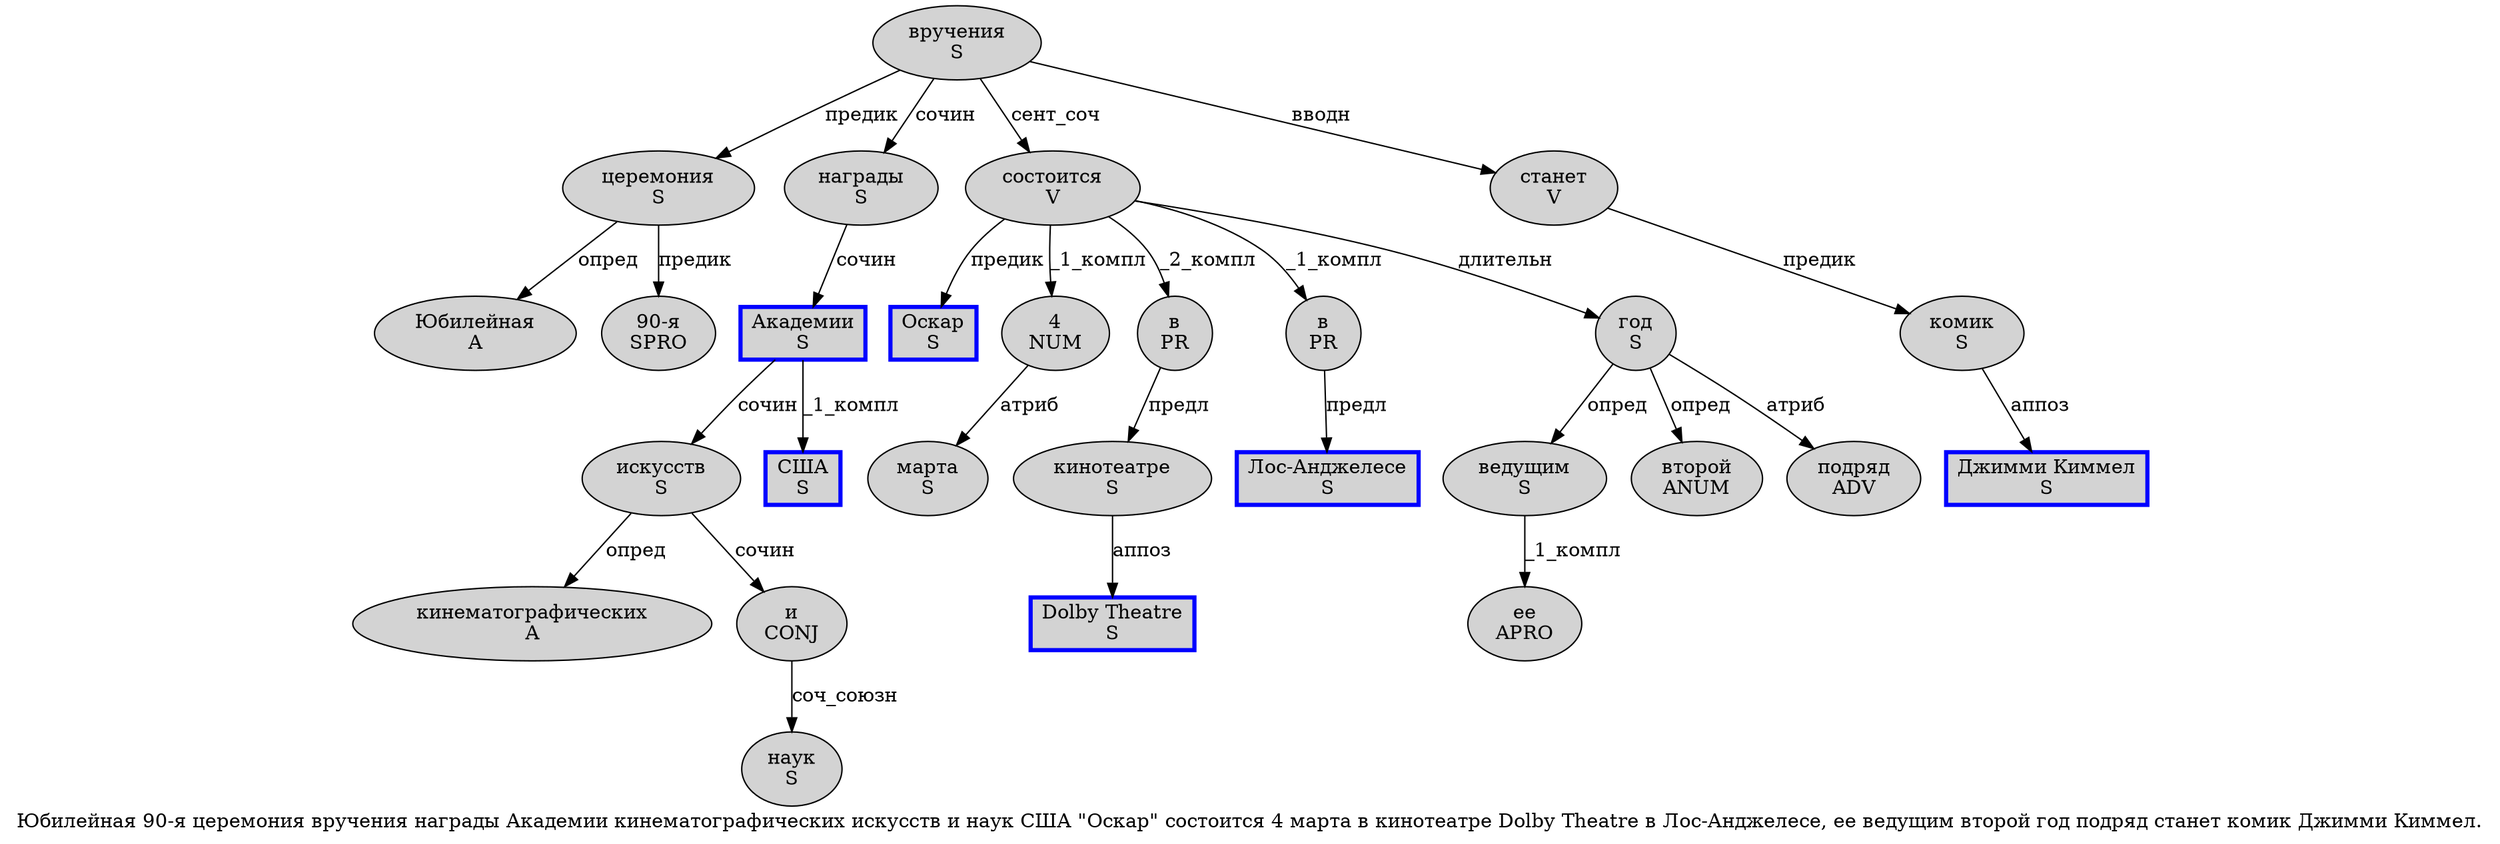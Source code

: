 digraph SENTENCE_1416 {
	graph [label="Юбилейная 90-я церемония вручения награды Академии кинематографических искусств и наук США \"Оскар\" состоится 4 марта в кинотеатре Dolby Theatre в Лос-Анджелесе, ее ведущим второй год подряд станет комик Джимми Киммел."]
	node [style=filled]
		0 [label="Юбилейная
A" color="" fillcolor=lightgray penwidth=1 shape=ellipse]
		1 [label="90-я
SPRO" color="" fillcolor=lightgray penwidth=1 shape=ellipse]
		2 [label="церемония
S" color="" fillcolor=lightgray penwidth=1 shape=ellipse]
		3 [label="вручения
S" color="" fillcolor=lightgray penwidth=1 shape=ellipse]
		4 [label="награды
S" color="" fillcolor=lightgray penwidth=1 shape=ellipse]
		5 [label="Академии
S" color=blue fillcolor=lightgray penwidth=3 shape=box]
		6 [label="кинематографических
A" color="" fillcolor=lightgray penwidth=1 shape=ellipse]
		7 [label="искусств
S" color="" fillcolor=lightgray penwidth=1 shape=ellipse]
		8 [label="и
CONJ" color="" fillcolor=lightgray penwidth=1 shape=ellipse]
		9 [label="наук
S" color="" fillcolor=lightgray penwidth=1 shape=ellipse]
		10 [label="США
S" color=blue fillcolor=lightgray penwidth=3 shape=box]
		12 [label="Оскар
S" color=blue fillcolor=lightgray penwidth=3 shape=box]
		14 [label="состоится
V" color="" fillcolor=lightgray penwidth=1 shape=ellipse]
		15 [label="4
NUM" color="" fillcolor=lightgray penwidth=1 shape=ellipse]
		16 [label="марта
S" color="" fillcolor=lightgray penwidth=1 shape=ellipse]
		17 [label="в
PR" color="" fillcolor=lightgray penwidth=1 shape=ellipse]
		18 [label="кинотеатре
S" color="" fillcolor=lightgray penwidth=1 shape=ellipse]
		19 [label="Dolby Theatre
S" color=blue fillcolor=lightgray penwidth=3 shape=box]
		20 [label="в
PR" color="" fillcolor=lightgray penwidth=1 shape=ellipse]
		21 [label="Лос-Анджелесе
S" color=blue fillcolor=lightgray penwidth=3 shape=box]
		23 [label="ее
APRO" color="" fillcolor=lightgray penwidth=1 shape=ellipse]
		24 [label="ведущим
S" color="" fillcolor=lightgray penwidth=1 shape=ellipse]
		25 [label="второй
ANUM" color="" fillcolor=lightgray penwidth=1 shape=ellipse]
		26 [label="год
S" color="" fillcolor=lightgray penwidth=1 shape=ellipse]
		27 [label="подряд
ADV" color="" fillcolor=lightgray penwidth=1 shape=ellipse]
		28 [label="станет
V" color="" fillcolor=lightgray penwidth=1 shape=ellipse]
		29 [label="комик
S" color="" fillcolor=lightgray penwidth=1 shape=ellipse]
		30 [label="Джимми Киммел
S" color=blue fillcolor=lightgray penwidth=3 shape=box]
			29 -> 30 [label="аппоз"]
			18 -> 19 [label="аппоз"]
			4 -> 5 [label="сочин"]
			24 -> 23 [label="_1_компл"]
			8 -> 9 [label="соч_союзн"]
			17 -> 18 [label="предл"]
			3 -> 2 [label="предик"]
			3 -> 4 [label="сочин"]
			3 -> 14 [label="сент_соч"]
			3 -> 28 [label="вводн"]
			20 -> 21 [label="предл"]
			15 -> 16 [label="атриб"]
			14 -> 12 [label="предик"]
			14 -> 15 [label="_1_компл"]
			14 -> 17 [label="_2_компл"]
			14 -> 20 [label="_1_компл"]
			14 -> 26 [label="длительн"]
			5 -> 7 [label="сочин"]
			5 -> 10 [label="_1_компл"]
			2 -> 0 [label="опред"]
			2 -> 1 [label="предик"]
			28 -> 29 [label="предик"]
			7 -> 6 [label="опред"]
			7 -> 8 [label="сочин"]
			26 -> 24 [label="опред"]
			26 -> 25 [label="опред"]
			26 -> 27 [label="атриб"]
}